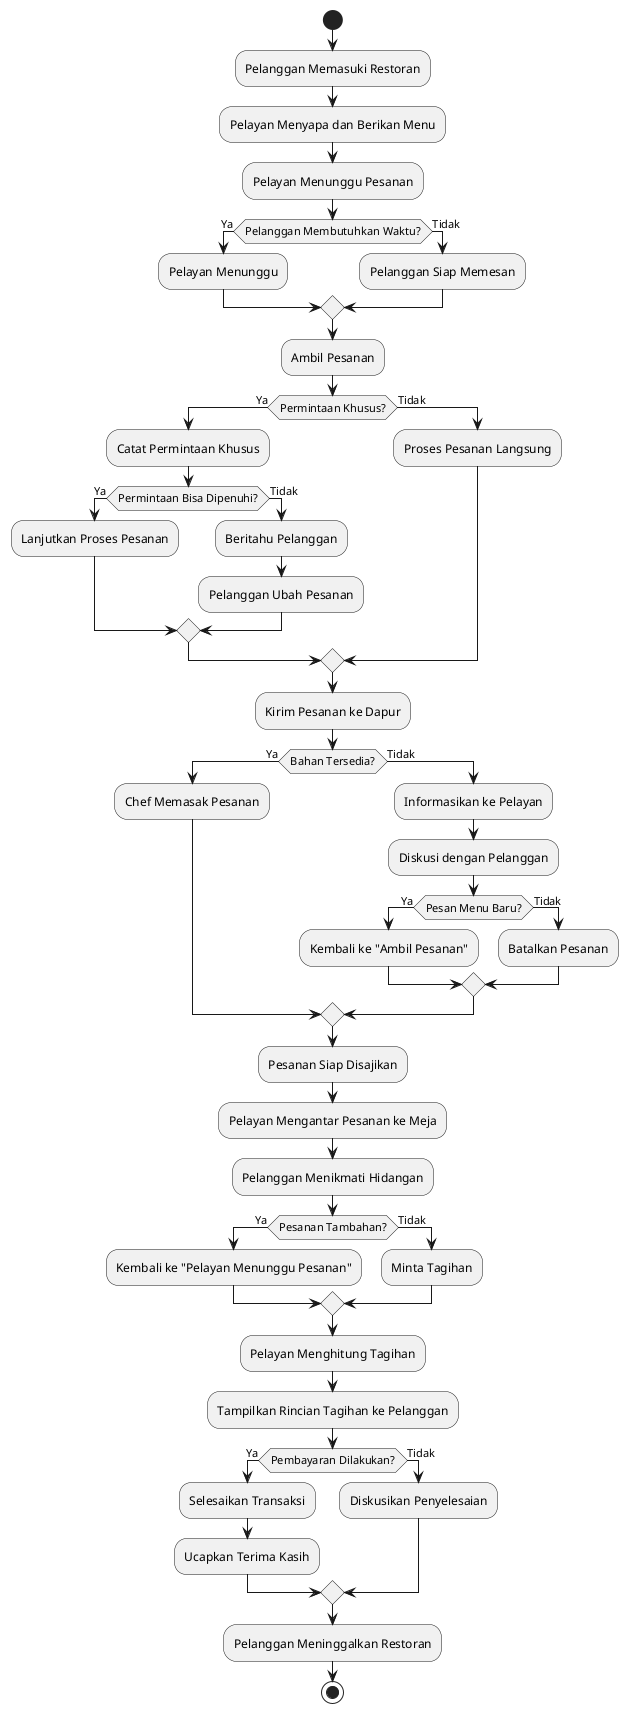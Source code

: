 @startuml RestaurantFlowchart
start
:Pelanggan Memasuki Restoran;
:Pelayan Menyapa dan Berikan Menu;
:Pelayan Menunggu Pesanan;
if (Pelanggan Membutuhkan Waktu?) then (Ya)
  :Pelayan Menunggu;
else (Tidak)
  :Pelanggan Siap Memesan;
endif
:Ambil Pesanan;

if (Permintaan Khusus?) then (Ya)
  :Catat Permintaan Khusus;
  if (Permintaan Bisa Dipenuhi?) then (Ya)
    :Lanjutkan Proses Pesanan;
  else (Tidak)
    :Beritahu Pelanggan;
    :Pelanggan Ubah Pesanan;
  endif
else (Tidak)
  :Proses Pesanan Langsung;
endif

:Kirim Pesanan ke Dapur;
if (Bahan Tersedia?) then (Ya)
  :Chef Memasak Pesanan;
else (Tidak)
  :Informasikan ke Pelayan;
  :Diskusi dengan Pelanggan;
  if (Pesan Menu Baru?) then (Ya)
    :Kembali ke "Ambil Pesanan";
  else (Tidak)
    :Batalkan Pesanan;
  endif
endif

:Pesanan Siap Disajikan;
:Pelayan Mengantar Pesanan ke Meja;
:Pelanggan Menikmati Hidangan;

if (Pesanan Tambahan?) then (Ya)
  :Kembali ke "Pelayan Menunggu Pesanan";
else (Tidak)
  :Minta Tagihan;
endif

:Pelayan Menghitung Tagihan;
:Tampilkan Rincian Tagihan ke Pelanggan;
if (Pembayaran Dilakukan?) then (Ya)
  :Selesaikan Transaksi;
  :Ucapkan Terima Kasih;
else (Tidak)
  :Diskusikan Penyelesaian;
endif

:Pelanggan Meninggalkan Restoran;
stop
@enduml